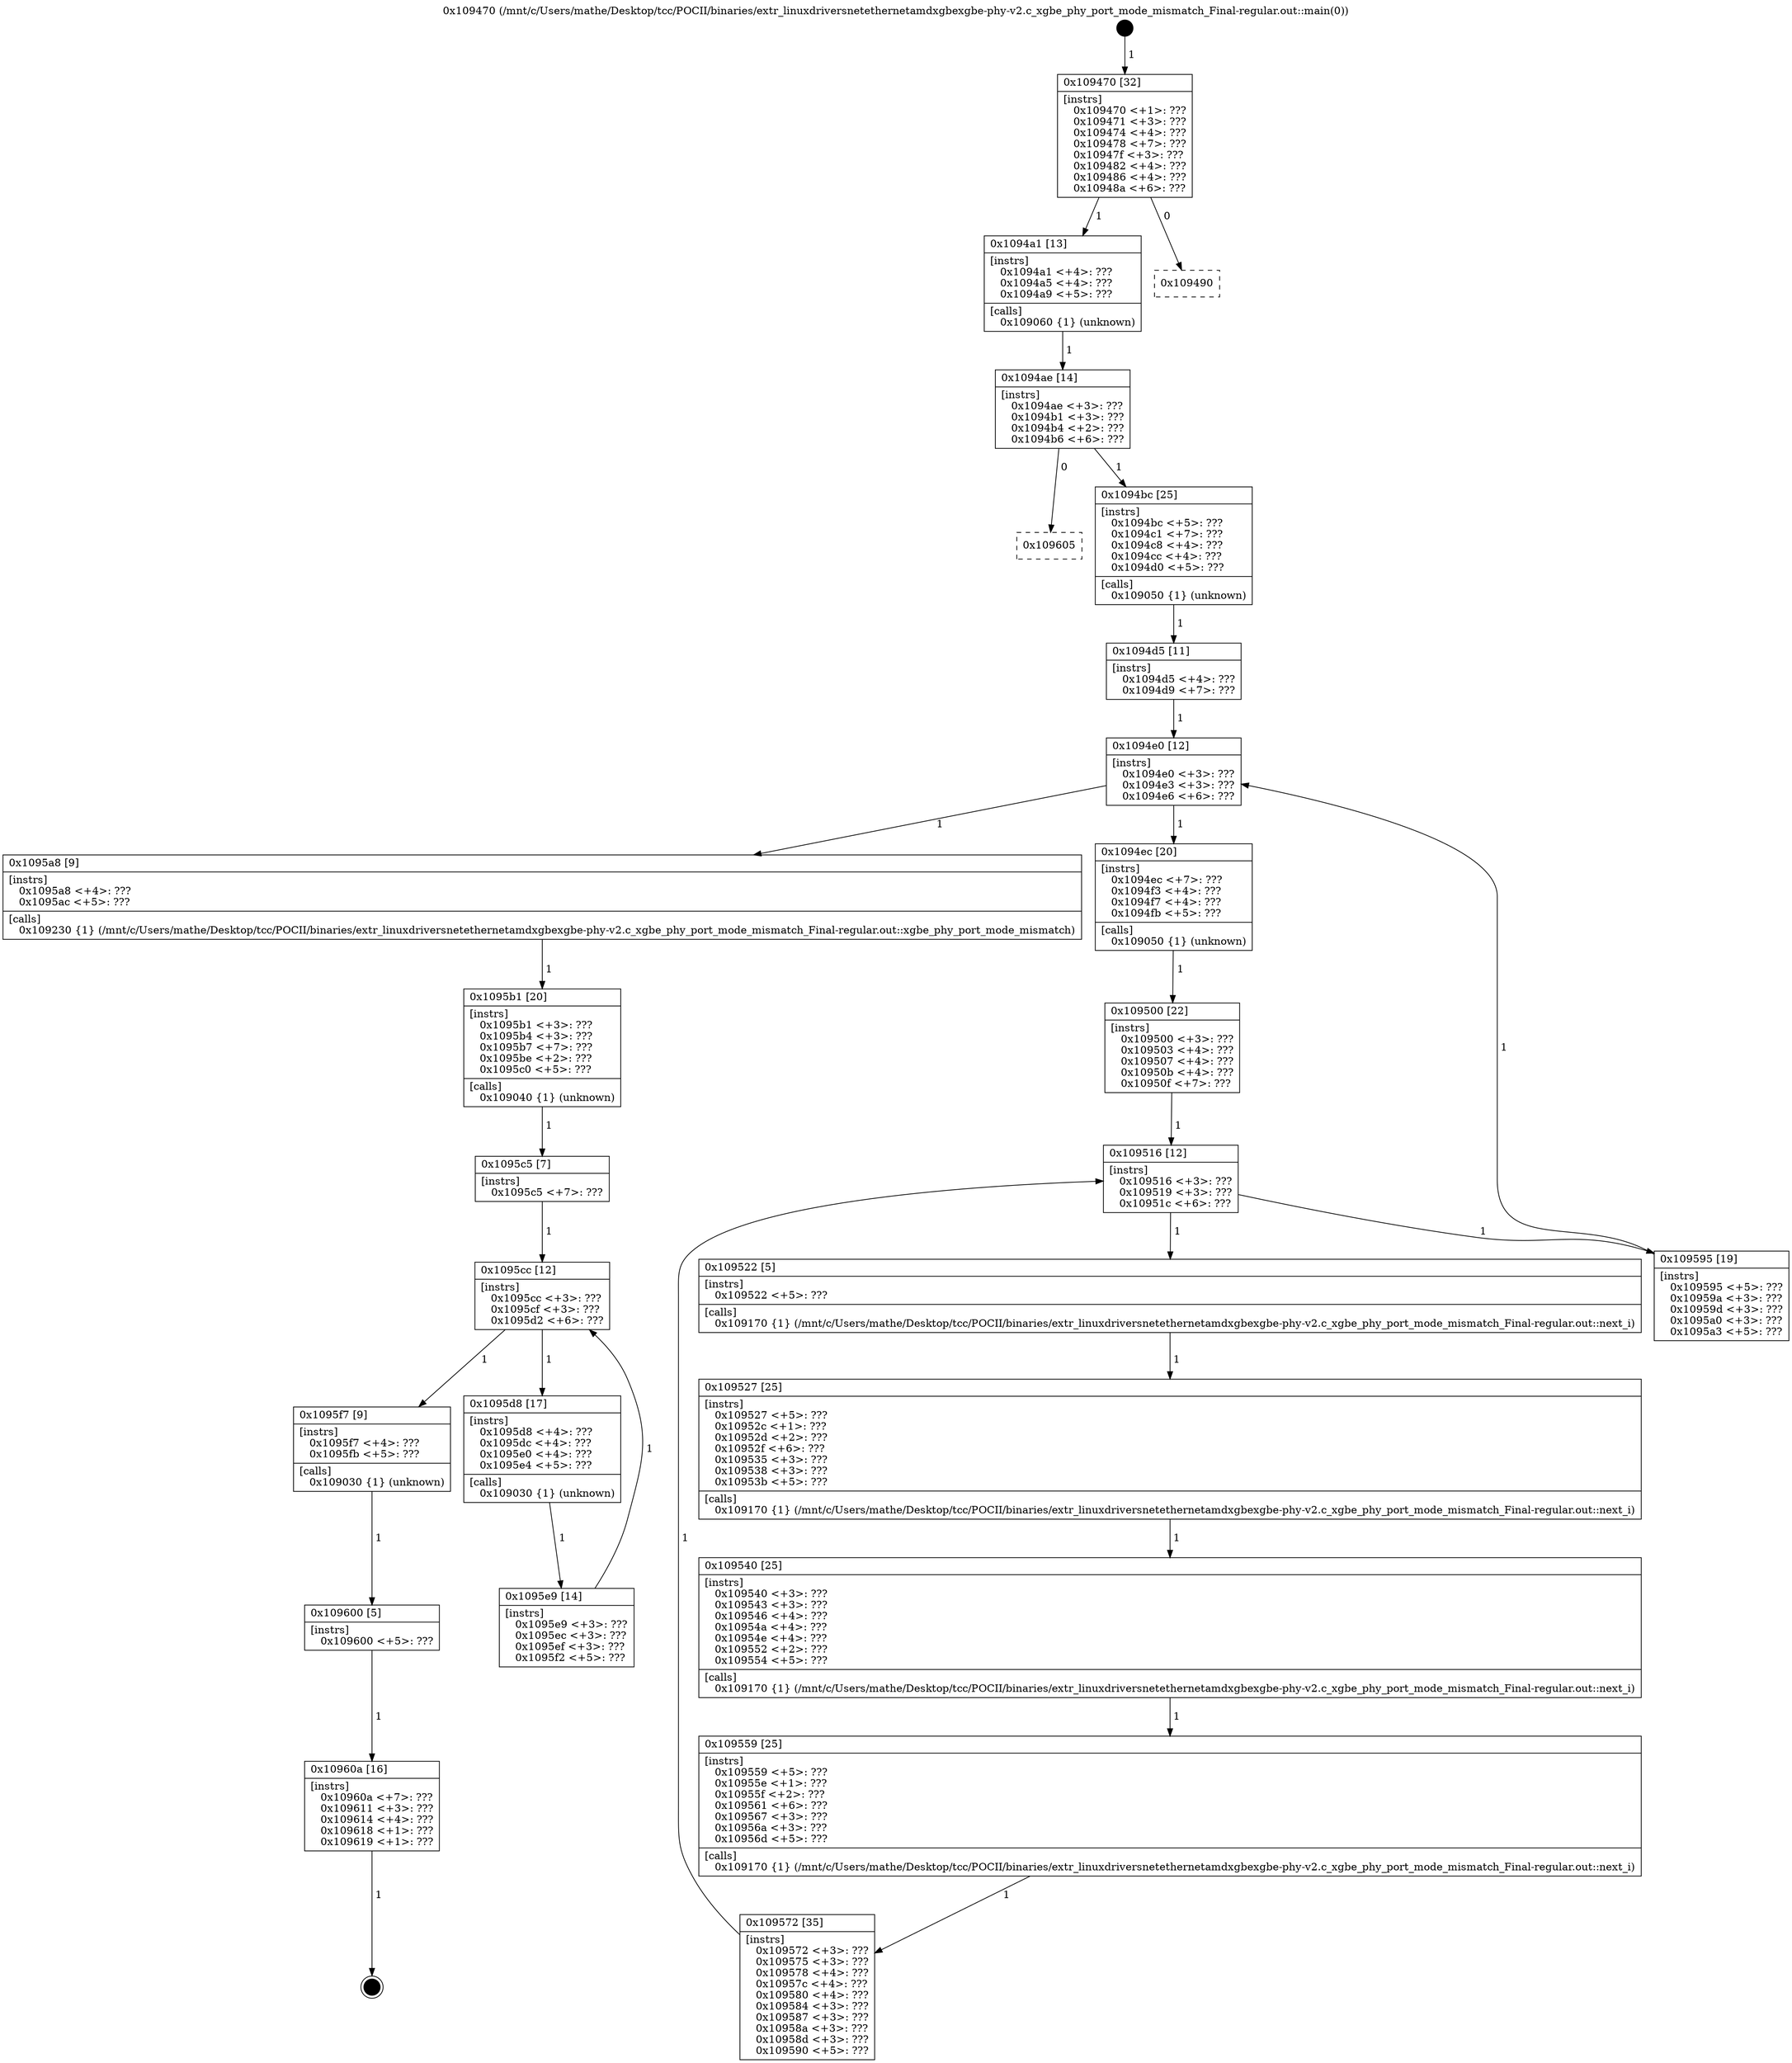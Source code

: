 digraph "0x109470" {
  label = "0x109470 (/mnt/c/Users/mathe/Desktop/tcc/POCII/binaries/extr_linuxdriversnetethernetamdxgbexgbe-phy-v2.c_xgbe_phy_port_mode_mismatch_Final-regular.out::main(0))"
  labelloc = "t"
  node[shape=record]

  Entry [label="",width=0.3,height=0.3,shape=circle,fillcolor=black,style=filled]
  "0x109470" [label="{
     0x109470 [32]\l
     | [instrs]\l
     &nbsp;&nbsp;0x109470 \<+1\>: ???\l
     &nbsp;&nbsp;0x109471 \<+3\>: ???\l
     &nbsp;&nbsp;0x109474 \<+4\>: ???\l
     &nbsp;&nbsp;0x109478 \<+7\>: ???\l
     &nbsp;&nbsp;0x10947f \<+3\>: ???\l
     &nbsp;&nbsp;0x109482 \<+4\>: ???\l
     &nbsp;&nbsp;0x109486 \<+4\>: ???\l
     &nbsp;&nbsp;0x10948a \<+6\>: ???\l
  }"]
  "0x1094a1" [label="{
     0x1094a1 [13]\l
     | [instrs]\l
     &nbsp;&nbsp;0x1094a1 \<+4\>: ???\l
     &nbsp;&nbsp;0x1094a5 \<+4\>: ???\l
     &nbsp;&nbsp;0x1094a9 \<+5\>: ???\l
     | [calls]\l
     &nbsp;&nbsp;0x109060 \{1\} (unknown)\l
  }"]
  "0x109490" [label="{
     0x109490\l
  }", style=dashed]
  "0x1094ae" [label="{
     0x1094ae [14]\l
     | [instrs]\l
     &nbsp;&nbsp;0x1094ae \<+3\>: ???\l
     &nbsp;&nbsp;0x1094b1 \<+3\>: ???\l
     &nbsp;&nbsp;0x1094b4 \<+2\>: ???\l
     &nbsp;&nbsp;0x1094b6 \<+6\>: ???\l
  }"]
  "0x109605" [label="{
     0x109605\l
  }", style=dashed]
  "0x1094bc" [label="{
     0x1094bc [25]\l
     | [instrs]\l
     &nbsp;&nbsp;0x1094bc \<+5\>: ???\l
     &nbsp;&nbsp;0x1094c1 \<+7\>: ???\l
     &nbsp;&nbsp;0x1094c8 \<+4\>: ???\l
     &nbsp;&nbsp;0x1094cc \<+4\>: ???\l
     &nbsp;&nbsp;0x1094d0 \<+5\>: ???\l
     | [calls]\l
     &nbsp;&nbsp;0x109050 \{1\} (unknown)\l
  }"]
  Exit [label="",width=0.3,height=0.3,shape=circle,fillcolor=black,style=filled,peripheries=2]
  "0x1094e0" [label="{
     0x1094e0 [12]\l
     | [instrs]\l
     &nbsp;&nbsp;0x1094e0 \<+3\>: ???\l
     &nbsp;&nbsp;0x1094e3 \<+3\>: ???\l
     &nbsp;&nbsp;0x1094e6 \<+6\>: ???\l
  }"]
  "0x1095a8" [label="{
     0x1095a8 [9]\l
     | [instrs]\l
     &nbsp;&nbsp;0x1095a8 \<+4\>: ???\l
     &nbsp;&nbsp;0x1095ac \<+5\>: ???\l
     | [calls]\l
     &nbsp;&nbsp;0x109230 \{1\} (/mnt/c/Users/mathe/Desktop/tcc/POCII/binaries/extr_linuxdriversnetethernetamdxgbexgbe-phy-v2.c_xgbe_phy_port_mode_mismatch_Final-regular.out::xgbe_phy_port_mode_mismatch)\l
  }"]
  "0x1094ec" [label="{
     0x1094ec [20]\l
     | [instrs]\l
     &nbsp;&nbsp;0x1094ec \<+7\>: ???\l
     &nbsp;&nbsp;0x1094f3 \<+4\>: ???\l
     &nbsp;&nbsp;0x1094f7 \<+4\>: ???\l
     &nbsp;&nbsp;0x1094fb \<+5\>: ???\l
     | [calls]\l
     &nbsp;&nbsp;0x109050 \{1\} (unknown)\l
  }"]
  "0x109516" [label="{
     0x109516 [12]\l
     | [instrs]\l
     &nbsp;&nbsp;0x109516 \<+3\>: ???\l
     &nbsp;&nbsp;0x109519 \<+3\>: ???\l
     &nbsp;&nbsp;0x10951c \<+6\>: ???\l
  }"]
  "0x109595" [label="{
     0x109595 [19]\l
     | [instrs]\l
     &nbsp;&nbsp;0x109595 \<+5\>: ???\l
     &nbsp;&nbsp;0x10959a \<+3\>: ???\l
     &nbsp;&nbsp;0x10959d \<+3\>: ???\l
     &nbsp;&nbsp;0x1095a0 \<+3\>: ???\l
     &nbsp;&nbsp;0x1095a3 \<+5\>: ???\l
  }"]
  "0x109522" [label="{
     0x109522 [5]\l
     | [instrs]\l
     &nbsp;&nbsp;0x109522 \<+5\>: ???\l
     | [calls]\l
     &nbsp;&nbsp;0x109170 \{1\} (/mnt/c/Users/mathe/Desktop/tcc/POCII/binaries/extr_linuxdriversnetethernetamdxgbexgbe-phy-v2.c_xgbe_phy_port_mode_mismatch_Final-regular.out::next_i)\l
  }"]
  "0x109527" [label="{
     0x109527 [25]\l
     | [instrs]\l
     &nbsp;&nbsp;0x109527 \<+5\>: ???\l
     &nbsp;&nbsp;0x10952c \<+1\>: ???\l
     &nbsp;&nbsp;0x10952d \<+2\>: ???\l
     &nbsp;&nbsp;0x10952f \<+6\>: ???\l
     &nbsp;&nbsp;0x109535 \<+3\>: ???\l
     &nbsp;&nbsp;0x109538 \<+3\>: ???\l
     &nbsp;&nbsp;0x10953b \<+5\>: ???\l
     | [calls]\l
     &nbsp;&nbsp;0x109170 \{1\} (/mnt/c/Users/mathe/Desktop/tcc/POCII/binaries/extr_linuxdriversnetethernetamdxgbexgbe-phy-v2.c_xgbe_phy_port_mode_mismatch_Final-regular.out::next_i)\l
  }"]
  "0x109540" [label="{
     0x109540 [25]\l
     | [instrs]\l
     &nbsp;&nbsp;0x109540 \<+3\>: ???\l
     &nbsp;&nbsp;0x109543 \<+3\>: ???\l
     &nbsp;&nbsp;0x109546 \<+4\>: ???\l
     &nbsp;&nbsp;0x10954a \<+4\>: ???\l
     &nbsp;&nbsp;0x10954e \<+4\>: ???\l
     &nbsp;&nbsp;0x109552 \<+2\>: ???\l
     &nbsp;&nbsp;0x109554 \<+5\>: ???\l
     | [calls]\l
     &nbsp;&nbsp;0x109170 \{1\} (/mnt/c/Users/mathe/Desktop/tcc/POCII/binaries/extr_linuxdriversnetethernetamdxgbexgbe-phy-v2.c_xgbe_phy_port_mode_mismatch_Final-regular.out::next_i)\l
  }"]
  "0x109559" [label="{
     0x109559 [25]\l
     | [instrs]\l
     &nbsp;&nbsp;0x109559 \<+5\>: ???\l
     &nbsp;&nbsp;0x10955e \<+1\>: ???\l
     &nbsp;&nbsp;0x10955f \<+2\>: ???\l
     &nbsp;&nbsp;0x109561 \<+6\>: ???\l
     &nbsp;&nbsp;0x109567 \<+3\>: ???\l
     &nbsp;&nbsp;0x10956a \<+3\>: ???\l
     &nbsp;&nbsp;0x10956d \<+5\>: ???\l
     | [calls]\l
     &nbsp;&nbsp;0x109170 \{1\} (/mnt/c/Users/mathe/Desktop/tcc/POCII/binaries/extr_linuxdriversnetethernetamdxgbexgbe-phy-v2.c_xgbe_phy_port_mode_mismatch_Final-regular.out::next_i)\l
  }"]
  "0x109572" [label="{
     0x109572 [35]\l
     | [instrs]\l
     &nbsp;&nbsp;0x109572 \<+3\>: ???\l
     &nbsp;&nbsp;0x109575 \<+3\>: ???\l
     &nbsp;&nbsp;0x109578 \<+4\>: ???\l
     &nbsp;&nbsp;0x10957c \<+4\>: ???\l
     &nbsp;&nbsp;0x109580 \<+4\>: ???\l
     &nbsp;&nbsp;0x109584 \<+3\>: ???\l
     &nbsp;&nbsp;0x109587 \<+3\>: ???\l
     &nbsp;&nbsp;0x10958a \<+3\>: ???\l
     &nbsp;&nbsp;0x10958d \<+3\>: ???\l
     &nbsp;&nbsp;0x109590 \<+5\>: ???\l
  }"]
  "0x109500" [label="{
     0x109500 [22]\l
     | [instrs]\l
     &nbsp;&nbsp;0x109500 \<+3\>: ???\l
     &nbsp;&nbsp;0x109503 \<+4\>: ???\l
     &nbsp;&nbsp;0x109507 \<+4\>: ???\l
     &nbsp;&nbsp;0x10950b \<+4\>: ???\l
     &nbsp;&nbsp;0x10950f \<+7\>: ???\l
  }"]
  "0x10960a" [label="{
     0x10960a [16]\l
     | [instrs]\l
     &nbsp;&nbsp;0x10960a \<+7\>: ???\l
     &nbsp;&nbsp;0x109611 \<+3\>: ???\l
     &nbsp;&nbsp;0x109614 \<+4\>: ???\l
     &nbsp;&nbsp;0x109618 \<+1\>: ???\l
     &nbsp;&nbsp;0x109619 \<+1\>: ???\l
  }"]
  "0x1094d5" [label="{
     0x1094d5 [11]\l
     | [instrs]\l
     &nbsp;&nbsp;0x1094d5 \<+4\>: ???\l
     &nbsp;&nbsp;0x1094d9 \<+7\>: ???\l
  }"]
  "0x1095b1" [label="{
     0x1095b1 [20]\l
     | [instrs]\l
     &nbsp;&nbsp;0x1095b1 \<+3\>: ???\l
     &nbsp;&nbsp;0x1095b4 \<+3\>: ???\l
     &nbsp;&nbsp;0x1095b7 \<+7\>: ???\l
     &nbsp;&nbsp;0x1095be \<+2\>: ???\l
     &nbsp;&nbsp;0x1095c0 \<+5\>: ???\l
     | [calls]\l
     &nbsp;&nbsp;0x109040 \{1\} (unknown)\l
  }"]
  "0x1095cc" [label="{
     0x1095cc [12]\l
     | [instrs]\l
     &nbsp;&nbsp;0x1095cc \<+3\>: ???\l
     &nbsp;&nbsp;0x1095cf \<+3\>: ???\l
     &nbsp;&nbsp;0x1095d2 \<+6\>: ???\l
  }"]
  "0x1095f7" [label="{
     0x1095f7 [9]\l
     | [instrs]\l
     &nbsp;&nbsp;0x1095f7 \<+4\>: ???\l
     &nbsp;&nbsp;0x1095fb \<+5\>: ???\l
     | [calls]\l
     &nbsp;&nbsp;0x109030 \{1\} (unknown)\l
  }"]
  "0x1095d8" [label="{
     0x1095d8 [17]\l
     | [instrs]\l
     &nbsp;&nbsp;0x1095d8 \<+4\>: ???\l
     &nbsp;&nbsp;0x1095dc \<+4\>: ???\l
     &nbsp;&nbsp;0x1095e0 \<+4\>: ???\l
     &nbsp;&nbsp;0x1095e4 \<+5\>: ???\l
     | [calls]\l
     &nbsp;&nbsp;0x109030 \{1\} (unknown)\l
  }"]
  "0x1095e9" [label="{
     0x1095e9 [14]\l
     | [instrs]\l
     &nbsp;&nbsp;0x1095e9 \<+3\>: ???\l
     &nbsp;&nbsp;0x1095ec \<+3\>: ???\l
     &nbsp;&nbsp;0x1095ef \<+3\>: ???\l
     &nbsp;&nbsp;0x1095f2 \<+5\>: ???\l
  }"]
  "0x1095c5" [label="{
     0x1095c5 [7]\l
     | [instrs]\l
     &nbsp;&nbsp;0x1095c5 \<+7\>: ???\l
  }"]
  "0x109600" [label="{
     0x109600 [5]\l
     | [instrs]\l
     &nbsp;&nbsp;0x109600 \<+5\>: ???\l
  }"]
  Entry -> "0x109470" [label=" 1"]
  "0x109470" -> "0x1094a1" [label=" 1"]
  "0x109470" -> "0x109490" [label=" 0"]
  "0x1094a1" -> "0x1094ae" [label=" 1"]
  "0x1094ae" -> "0x109605" [label=" 0"]
  "0x1094ae" -> "0x1094bc" [label=" 1"]
  "0x10960a" -> Exit [label=" 1"]
  "0x1094bc" -> "0x1094d5" [label=" 1"]
  "0x1094e0" -> "0x1095a8" [label=" 1"]
  "0x1094e0" -> "0x1094ec" [label=" 1"]
  "0x1094ec" -> "0x109500" [label=" 1"]
  "0x109516" -> "0x109595" [label=" 1"]
  "0x109516" -> "0x109522" [label=" 1"]
  "0x109522" -> "0x109527" [label=" 1"]
  "0x109527" -> "0x109540" [label=" 1"]
  "0x109540" -> "0x109559" [label=" 1"]
  "0x109559" -> "0x109572" [label=" 1"]
  "0x109500" -> "0x109516" [label=" 1"]
  "0x109572" -> "0x109516" [label=" 1"]
  "0x109600" -> "0x10960a" [label=" 1"]
  "0x1094d5" -> "0x1094e0" [label=" 1"]
  "0x109595" -> "0x1094e0" [label=" 1"]
  "0x1095a8" -> "0x1095b1" [label=" 1"]
  "0x1095b1" -> "0x1095c5" [label=" 1"]
  "0x1095cc" -> "0x1095f7" [label=" 1"]
  "0x1095cc" -> "0x1095d8" [label=" 1"]
  "0x1095d8" -> "0x1095e9" [label=" 1"]
  "0x1095c5" -> "0x1095cc" [label=" 1"]
  "0x1095e9" -> "0x1095cc" [label=" 1"]
  "0x1095f7" -> "0x109600" [label=" 1"]
}

